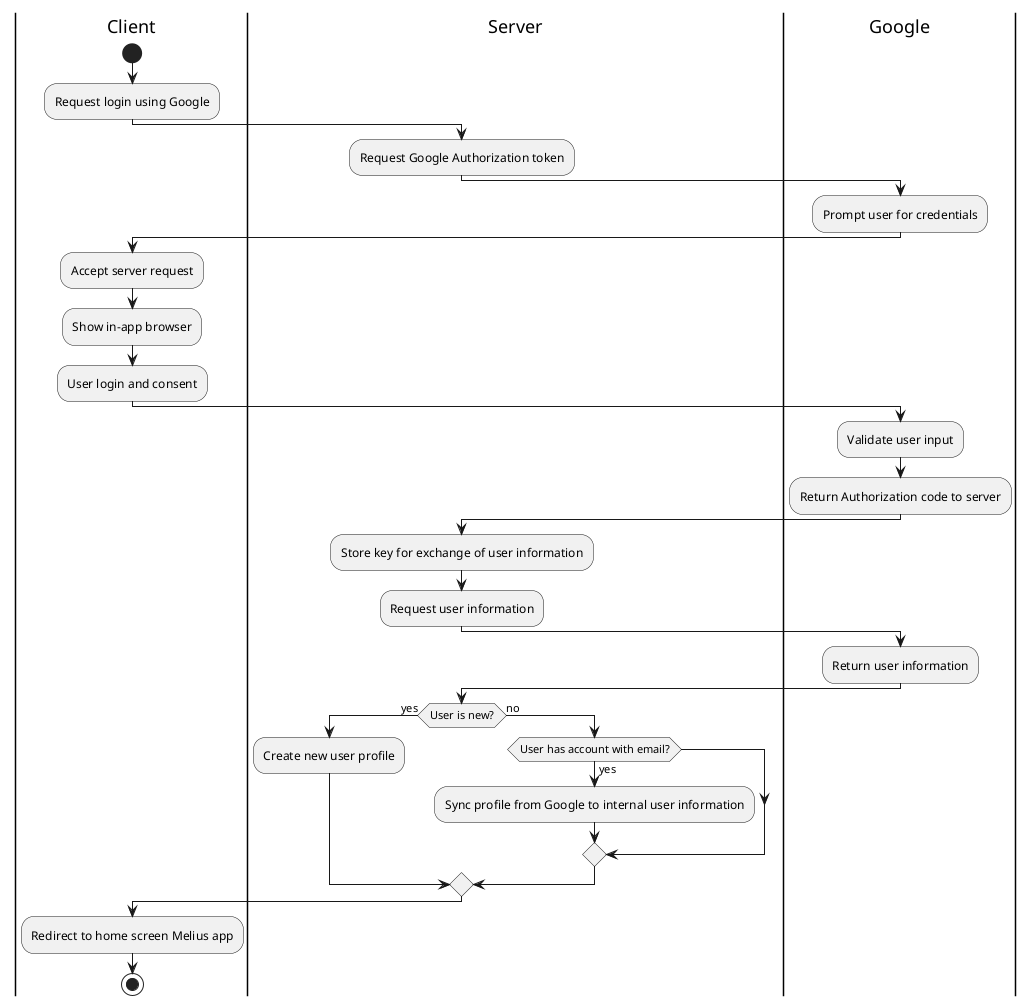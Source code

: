 @startuml

|Client|
start
:Request login using Google;
|Server|
:Request Google Authorization token;
|Google|
:Prompt user for credentials;
|Client|
:Accept server request;
:Show in-app browser;
:User login and consent;
|Google|
:Validate user input;
:Return Authorization code to server;
|Server|
:Store key for exchange of user information;
:Request user information;
|Google|
:Return user information;
|Server|
if (User is new?) then (yes)
  :Create new user profile;
else (no)
  if (User has account with email?) then (yes)
    :Sync profile from Google to internal user information;
  endif
endif
|Client|
:Redirect to home screen Melius app;
stop

@enduml
